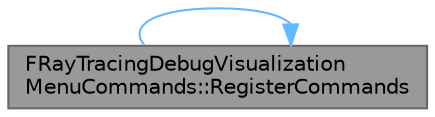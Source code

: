 digraph "FRayTracingDebugVisualizationMenuCommands::RegisterCommands"
{
 // INTERACTIVE_SVG=YES
 // LATEX_PDF_SIZE
  bgcolor="transparent";
  edge [fontname=Helvetica,fontsize=10,labelfontname=Helvetica,labelfontsize=10];
  node [fontname=Helvetica,fontsize=10,shape=box,height=0.2,width=0.4];
  rankdir="LR";
  Node1 [id="Node000001",label="FRayTracingDebugVisualization\lMenuCommands::RegisterCommands",height=0.2,width=0.4,color="gray40", fillcolor="grey60", style="filled", fontcolor="black",tooltip="Pure virtual to override; describe and instantiate the commands in here by using the UI COMMAND macro..."];
  Node1 -> Node1 [id="edge1_Node000001_Node000001",color="steelblue1",style="solid",tooltip=" "];
}
